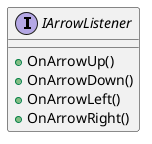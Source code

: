﻿@startuml
interface IArrowListener
{
    + OnArrowUp()
    + OnArrowDown()
    + OnArrowLeft()
    + OnArrowRight()
}


@enduml